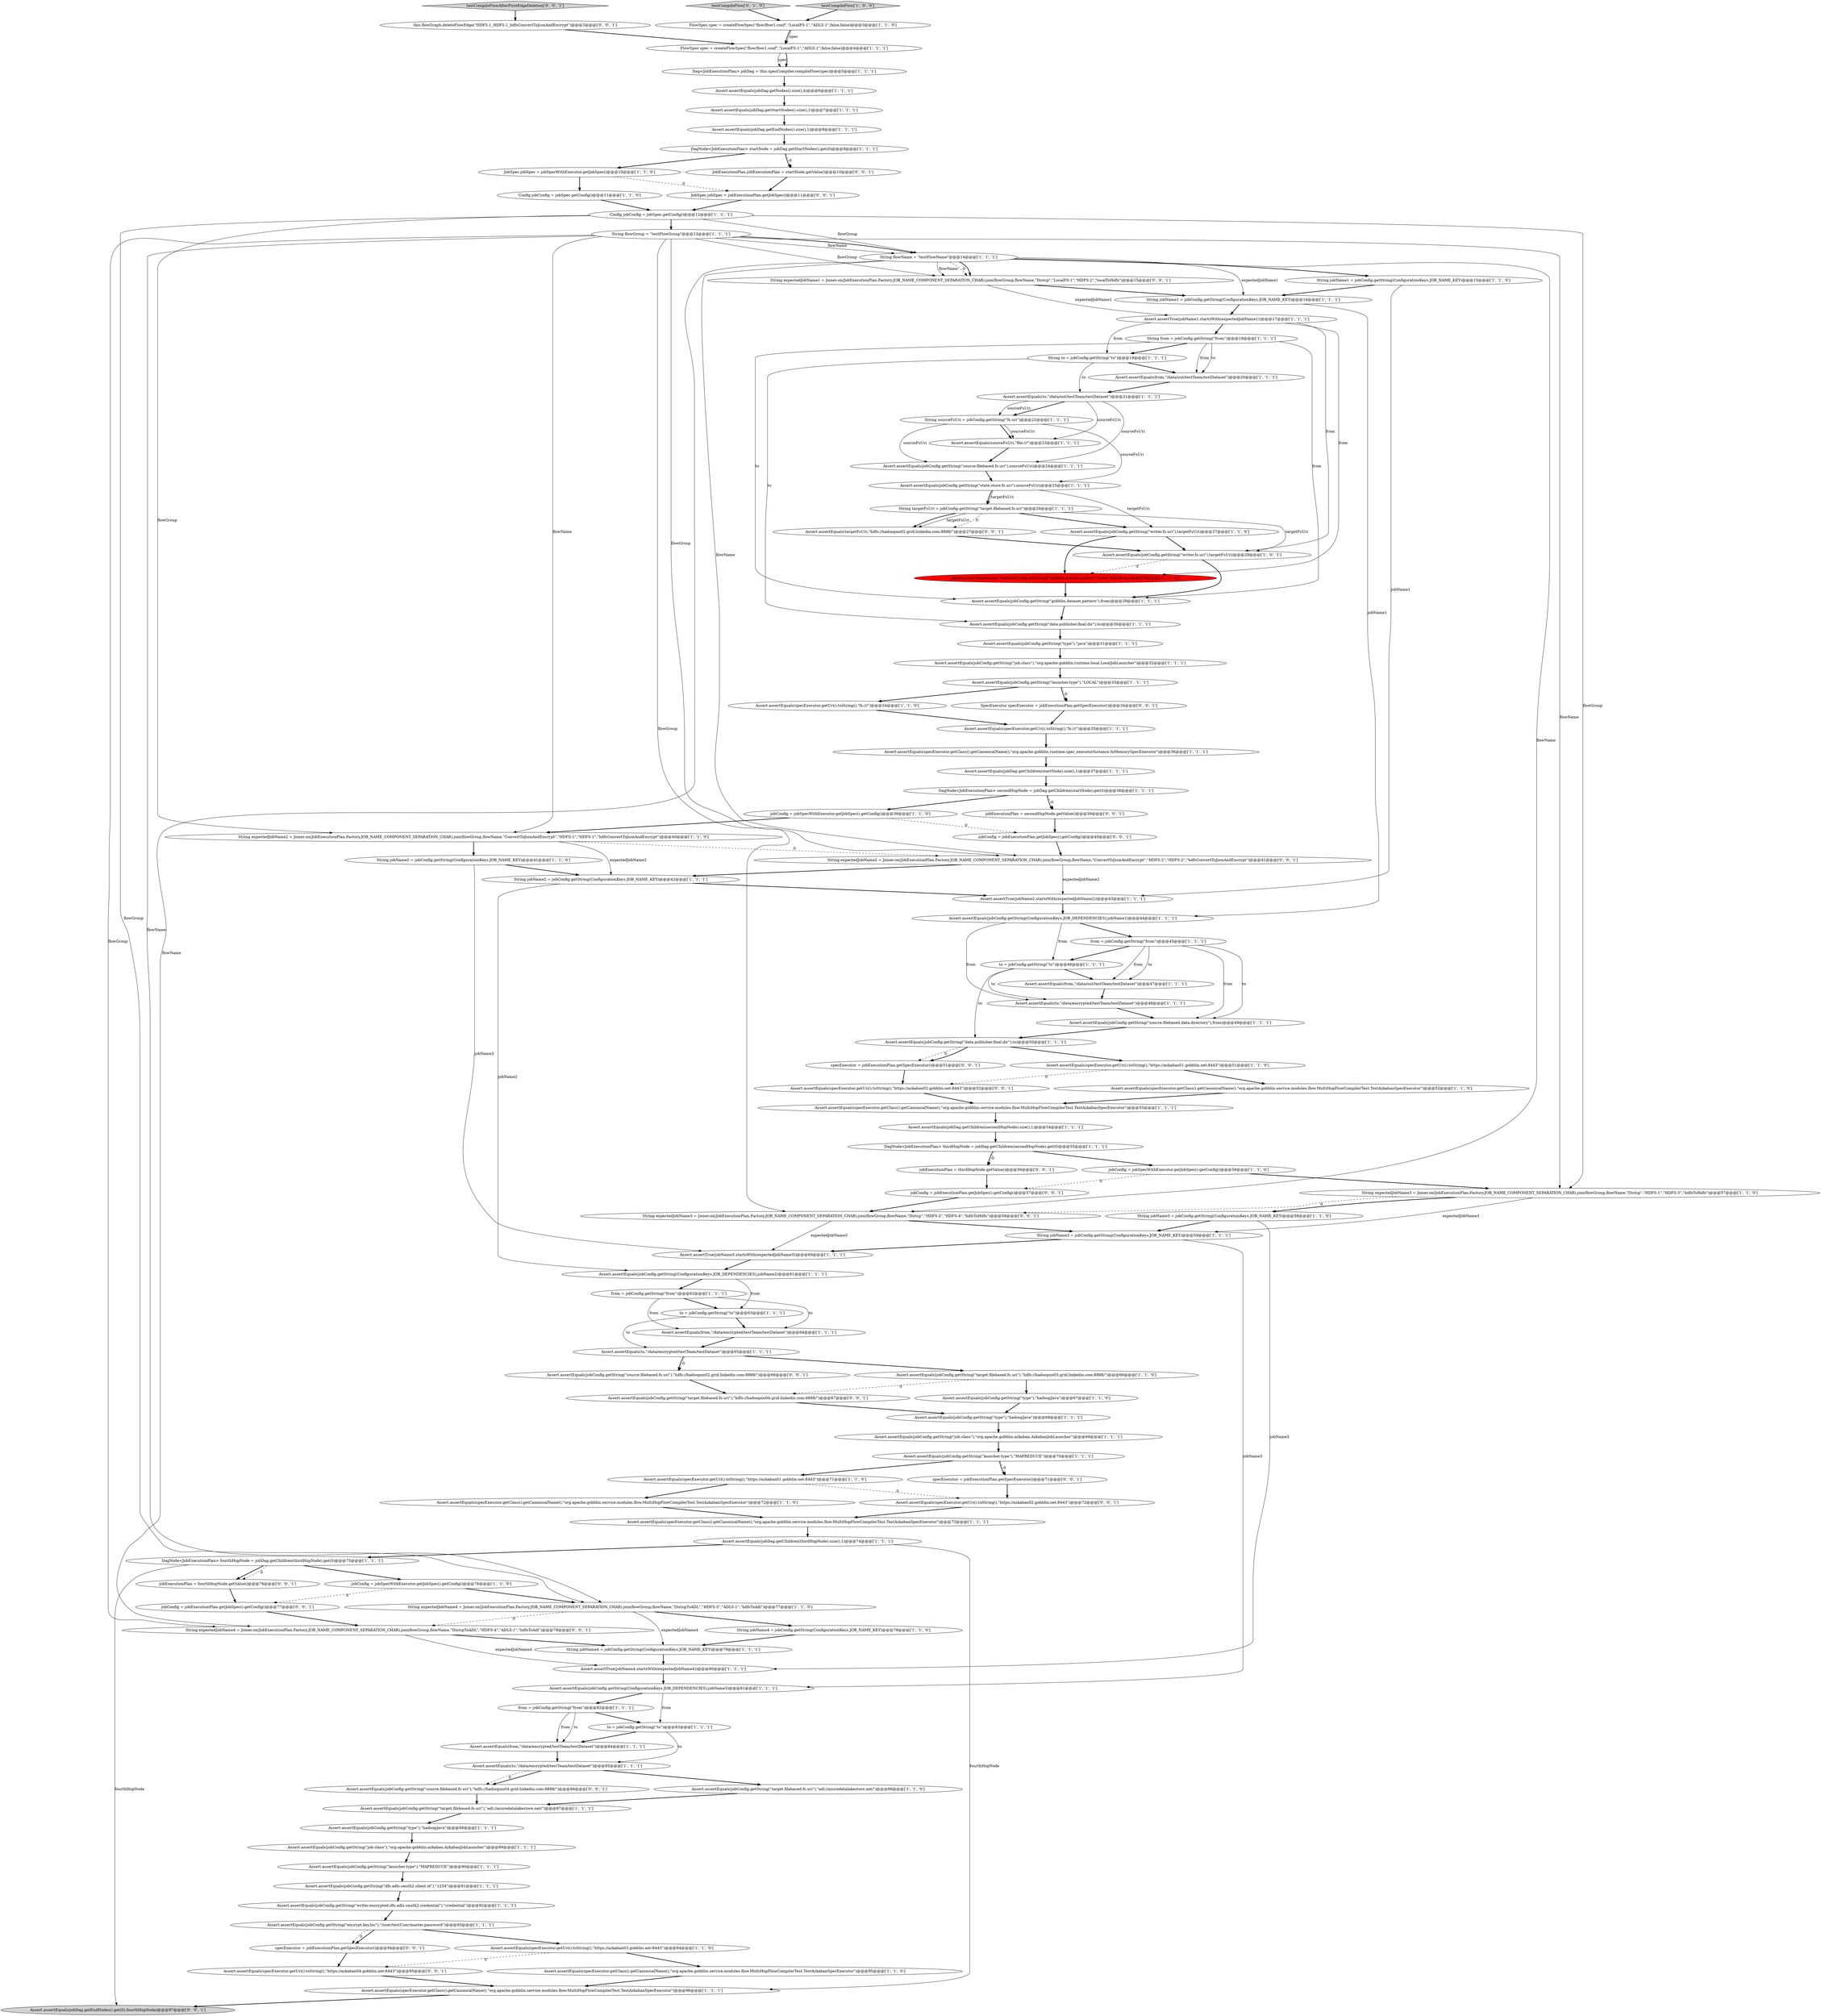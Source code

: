 digraph {
66 [style = filled, label = "Assert.assertEquals(jobConfig.getString(\"job.class\"),\"org.apache.gobblin.runtime.local.LocalJobLauncher\")@@@32@@@['1', '1', '1']", fillcolor = white, shape = ellipse image = "AAA0AAABBB1BBB"];
105 [style = filled, label = "jobConfig = jobExecutionPlan.getJobSpec().getConfig()@@@77@@@['0', '0', '1']", fillcolor = white, shape = ellipse image = "AAA0AAABBB3BBB"];
23 [style = filled, label = "FlowSpec spec = createFlowSpec(\"flow/flow1.conf\",\"LocalFS-1\",\"ADLS-1\",false,false)@@@4@@@['1', '1', '1']", fillcolor = white, shape = ellipse image = "AAA0AAABBB1BBB"];
29 [style = filled, label = "Assert.assertEquals(jobDag.getChildren(startNode).size(),1)@@@37@@@['1', '1', '1']", fillcolor = white, shape = ellipse image = "AAA0AAABBB1BBB"];
27 [style = filled, label = "Dag<JobExecutionPlan> jobDag = this.specCompiler.compileFlow(spec)@@@5@@@['1', '1', '1']", fillcolor = white, shape = ellipse image = "AAA0AAABBB1BBB"];
91 [style = filled, label = "Assert.assertEquals(jobConfig.getString(\"writer.encrypted.dfs.adls.oauth2.credential\"),\"credential\")@@@92@@@['1', '1', '1']", fillcolor = white, shape = ellipse image = "AAA0AAABBB1BBB"];
100 [style = filled, label = "Assert.assertEquals(jobConfig.getString(\"source.filebased.fs.uri\"),\"hdfs://hadoopnn02.grid.linkedin.com:8888/\")@@@66@@@['0', '0', '1']", fillcolor = white, shape = ellipse image = "AAA0AAABBB3BBB"];
36 [style = filled, label = "Assert.assertEquals(to,\"/data/out/testTeam/testDataset\")@@@21@@@['1', '1', '1']", fillcolor = white, shape = ellipse image = "AAA0AAABBB1BBB"];
49 [style = filled, label = "Assert.assertTrue(jobName1.startsWith(expectedJobName1))@@@17@@@['1', '1', '1']", fillcolor = white, shape = ellipse image = "AAA0AAABBB1BBB"];
110 [style = filled, label = "Assert.assertEquals(specExecutor.getUri().toString(),\"https://azkaban02.gobblin.net:8443\")@@@72@@@['0', '0', '1']", fillcolor = white, shape = ellipse image = "AAA0AAABBB3BBB"];
113 [style = filled, label = "Assert.assertEquals(jobDag.getEndNodes().get(0),fourthHopNode)@@@97@@@['0', '0', '1']", fillcolor = lightgray, shape = ellipse image = "AAA0AAABBB3BBB"];
18 [style = filled, label = "Assert.assertEquals(jobConfig.getString(\"target.filebased.fs.uri\"),\"hdfs://hadoopnn03.grid.linkedin.com:8888/\")@@@66@@@['1', '1', '0']", fillcolor = white, shape = ellipse image = "AAA0AAABBB1BBB"];
67 [style = filled, label = "jobConfig = jobSpecWithExecutor.getJobSpec().getConfig()@@@76@@@['1', '1', '0']", fillcolor = white, shape = ellipse image = "AAA0AAABBB1BBB"];
71 [style = filled, label = "Assert.assertTrue(jobName2.startsWith(expectedJobName2))@@@43@@@['1', '1', '1']", fillcolor = white, shape = ellipse image = "AAA0AAABBB1BBB"];
13 [style = filled, label = "Assert.assertEquals(specExecutor.getUri().toString(),\"https://azkaban01.gobblin.net:8443\")@@@51@@@['1', '1', '0']", fillcolor = white, shape = ellipse image = "AAA0AAABBB1BBB"];
35 [style = filled, label = "to = jobConfig.getString(\"to\")@@@83@@@['1', '1', '1']", fillcolor = white, shape = ellipse image = "AAA0AAABBB1BBB"];
70 [style = filled, label = "Assert.assertEquals(to,\"/data/encrypted/testTeam/testDataset\")@@@85@@@['1', '1', '1']", fillcolor = white, shape = ellipse image = "AAA0AAABBB1BBB"];
54 [style = filled, label = "Assert.assertEquals(jobConfig.getString(\"launcher.type\"),\"MAPREDUCE\")@@@90@@@['1', '1', '1']", fillcolor = white, shape = ellipse image = "AAA0AAABBB1BBB"];
58 [style = filled, label = "Assert.assertEquals(jobConfig.getString(\"data.publisher.final.dir\"),to)@@@30@@@['1', '1', '1']", fillcolor = white, shape = ellipse image = "AAA0AAABBB1BBB"];
39 [style = filled, label = "Config jobConfig = jobSpec.getConfig()@@@12@@@['1', '1', '1']", fillcolor = white, shape = ellipse image = "AAA0AAABBB1BBB"];
86 [style = filled, label = "Assert.assertEquals(jobConfig.getString(\"job.class\"),\"org.apache.gobblin.azkaban.AzkabanJobLauncher\")@@@89@@@['1', '1', '1']", fillcolor = white, shape = ellipse image = "AAA0AAABBB1BBB"];
9 [style = filled, label = "Assert.assertEquals(jobConfig.getString(\"data.publisher.final.dir\"),to)@@@50@@@['1', '1', '1']", fillcolor = white, shape = ellipse image = "AAA0AAABBB1BBB"];
32 [style = filled, label = "Assert.assertEquals(jobConfig.getString(\"launcher.type\"),\"LOCAL\")@@@33@@@['1', '1', '1']", fillcolor = white, shape = ellipse image = "AAA0AAABBB1BBB"];
68 [style = filled, label = "Assert.assertEquals(from,\"/data/encrypted/testTeam/testDataset\")@@@64@@@['1', '1', '1']", fillcolor = white, shape = ellipse image = "AAA0AAABBB1BBB"];
16 [style = filled, label = "String jobName1 = jobConfig.getString(ConfigurationKeys.JOB_NAME_KEY)@@@16@@@['1', '1', '1']", fillcolor = white, shape = ellipse image = "AAA0AAABBB1BBB"];
85 [style = filled, label = "String expectedJobName4 = Joiner.on(JobExecutionPlan.Factory.JOB_NAME_COMPONENT_SEPARATION_CHAR).join(flowGroup,flowName,\"DistcpToADL\",\"HDFS-3\",\"ADLS-1\",\"hdfsToAdl\")@@@77@@@['1', '1', '0']", fillcolor = white, shape = ellipse image = "AAA0AAABBB1BBB"];
2 [style = filled, label = "String flowGroup = \"testFlowGroup\"@@@13@@@['1', '1', '1']", fillcolor = white, shape = ellipse image = "AAA0AAABBB1BBB"];
57 [style = filled, label = "Assert.assertEquals(jobDag.getEndNodes().size(),1)@@@8@@@['1', '1', '1']", fillcolor = white, shape = ellipse image = "AAA0AAABBB1BBB"];
59 [style = filled, label = "jobConfig = jobSpecWithExecutor.getJobSpec().getConfig()@@@56@@@['1', '1', '0']", fillcolor = white, shape = ellipse image = "AAA0AAABBB1BBB"];
17 [style = filled, label = "Assert.assertEquals(specExecutor.getUri().toString(),\"https://azkaban01.gobblin.net:8443\")@@@71@@@['1', '1', '0']", fillcolor = white, shape = ellipse image = "AAA0AAABBB1BBB"];
121 [style = filled, label = "String expectedJobName3 = Joiner.on(JobExecutionPlan.Factory.JOB_NAME_COMPONENT_SEPARATION_CHAR).join(flowGroup,flowName,\"Distcp\",\"HDFS-2\",\"HDFS-4\",\"hdfsToHdfs\")@@@58@@@['0', '0', '1']", fillcolor = white, shape = ellipse image = "AAA0AAABBB3BBB"];
78 [style = filled, label = "DagNode<JobExecutionPlan> thirdHopNode = jobDag.getChildren(secondHopNode).get(0)@@@55@@@['1', '1', '1']", fillcolor = white, shape = ellipse image = "AAA0AAABBB1BBB"];
22 [style = filled, label = "from = jobConfig.getString(\"from\")@@@62@@@['1', '1', '1']", fillcolor = white, shape = ellipse image = "AAA0AAABBB1BBB"];
108 [style = filled, label = "specExecutor = jobExecutionPlan.getSpecExecutor()@@@94@@@['0', '0', '1']", fillcolor = white, shape = ellipse image = "AAA0AAABBB3BBB"];
11 [style = filled, label = "testCompileFlow['1', '0', '0']", fillcolor = lightgray, shape = diamond image = "AAA0AAABBB1BBB"];
1 [style = filled, label = "Assert.assertEquals(jobConfig.getString(\"target.filebased.fs.uri\"),\"adl://azuredatalakestore.net/\")@@@87@@@['1', '1', '1']", fillcolor = white, shape = ellipse image = "AAA0AAABBB1BBB"];
15 [style = filled, label = "String jobName3 = jobConfig.getString(ConfigurationKeys.JOB_NAME_KEY)@@@59@@@['1', '1', '1']", fillcolor = white, shape = ellipse image = "AAA0AAABBB1BBB"];
93 [style = filled, label = "String flowName = \"testFlowName\"@@@14@@@['1', '1', '1']", fillcolor = white, shape = ellipse image = "AAA0AAABBB1BBB"];
115 [style = filled, label = "Assert.assertEquals(jobConfig.getString(\"source.filebased.fs.uri\"),\"hdfs://hadoopnn04.grid.linkedin.com:8888/\")@@@86@@@['0', '0', '1']", fillcolor = white, shape = ellipse image = "AAA0AAABBB3BBB"];
46 [style = filled, label = "String jobName4 = jobConfig.getString(ConfigurationKeys.JOB_NAME_KEY)@@@79@@@['1', '1', '1']", fillcolor = white, shape = ellipse image = "AAA0AAABBB1BBB"];
42 [style = filled, label = "Assert.assertEquals(jobConfig.getString(\"writer.fs.uri\"),targetFsUri)@@@28@@@['1', '0', '1']", fillcolor = white, shape = ellipse image = "AAA0AAABBB1BBB"];
69 [style = filled, label = "Assert.assertEquals(jobDag.getChildren(thirdHopNode).size(),1)@@@74@@@['1', '1', '1']", fillcolor = white, shape = ellipse image = "AAA0AAABBB1BBB"];
102 [style = filled, label = "jobConfig = jobExecutionPlan.getJobSpec().getConfig()@@@57@@@['0', '0', '1']", fillcolor = white, shape = ellipse image = "AAA0AAABBB3BBB"];
62 [style = filled, label = "from = jobConfig.getString(\"from\")@@@82@@@['1', '1', '1']", fillcolor = white, shape = ellipse image = "AAA0AAABBB1BBB"];
73 [style = filled, label = "Assert.assertEquals(jobConfig.getString(\"type\"),\"hadoopJava\")@@@67@@@['1', '1', '0']", fillcolor = white, shape = ellipse image = "AAA0AAABBB1BBB"];
5 [style = filled, label = "Assert.assertEquals(sourceFsUri,\"file:///\")@@@23@@@['1', '1', '1']", fillcolor = white, shape = ellipse image = "AAA0AAABBB1BBB"];
90 [style = filled, label = "Assert.assertEquals(to,\"/data/encrypted/testTeam/testDataset\")@@@48@@@['1', '1', '1']", fillcolor = white, shape = ellipse image = "AAA0AAABBB1BBB"];
45 [style = filled, label = "String jobName4 = jobConfig.getString(ConfigurationKeys.JOB_NAME_KEY)@@@78@@@['1', '1', '0']", fillcolor = white, shape = ellipse image = "AAA0AAABBB1BBB"];
83 [style = filled, label = "Assert.assertEquals(jobDag.getChildren(secondHopNode).size(),1)@@@54@@@['1', '1', '1']", fillcolor = white, shape = ellipse image = "AAA0AAABBB1BBB"];
95 [style = filled, label = "Assert.assertEquals(new Path(jobConfig.getString(\"gobblin.dataset.pattern\")),new Path(from))@@@28@@@['0', '1', '0']", fillcolor = red, shape = ellipse image = "AAA1AAABBB2BBB"];
72 [style = filled, label = "Assert.assertEquals(jobConfig.getString(ConfigurationKeys.JOB_DEPENDENCIES),jobName3)@@@81@@@['1', '1', '1']", fillcolor = white, shape = ellipse image = "AAA0AAABBB1BBB"];
117 [style = filled, label = "specExecutor = jobExecutionPlan.getSpecExecutor()@@@51@@@['0', '0', '1']", fillcolor = white, shape = ellipse image = "AAA0AAABBB3BBB"];
64 [style = filled, label = "jobConfig = jobSpecWithExecutor.getJobSpec().getConfig()@@@39@@@['1', '1', '0']", fillcolor = white, shape = ellipse image = "AAA0AAABBB1BBB"];
112 [style = filled, label = "jobExecutionPlan = fourthHopNode.getValue()@@@76@@@['0', '0', '1']", fillcolor = white, shape = ellipse image = "AAA0AAABBB3BBB"];
87 [style = filled, label = "Assert.assertEquals(jobDag.getNodes().size(),4)@@@6@@@['1', '1', '1']", fillcolor = white, shape = ellipse image = "AAA0AAABBB1BBB"];
19 [style = filled, label = "Assert.assertEquals(jobConfig.getString(\"state.store.fs.uri\"),sourceFsUri)@@@25@@@['1', '1', '1']", fillcolor = white, shape = ellipse image = "AAA0AAABBB1BBB"];
82 [style = filled, label = "String sourceFsUri = jobConfig.getString(\"fs.uri\")@@@22@@@['1', '1', '1']", fillcolor = white, shape = ellipse image = "AAA0AAABBB1BBB"];
55 [style = filled, label = "Assert.assertEquals(jobConfig.getString(\"type\"),\"hadoopJava\")@@@68@@@['1', '1', '1']", fillcolor = white, shape = ellipse image = "AAA0AAABBB1BBB"];
80 [style = filled, label = "Assert.assertEquals(jobConfig.getString(\"job.class\"),\"org.apache.gobblin.azkaban.AzkabanJobLauncher\")@@@69@@@['1', '1', '1']", fillcolor = white, shape = ellipse image = "AAA0AAABBB1BBB"];
114 [style = filled, label = "jobExecutionPlan = thirdHopNode.getValue()@@@56@@@['0', '0', '1']", fillcolor = white, shape = ellipse image = "AAA0AAABBB3BBB"];
61 [style = filled, label = "Assert.assertEquals(jobConfig.getString(\"source.filebased.fs.uri\"),sourceFsUri)@@@24@@@['1', '1', '1']", fillcolor = white, shape = ellipse image = "AAA0AAABBB1BBB"];
111 [style = filled, label = "String expectedJobName4 = Joiner.on(JobExecutionPlan.Factory.JOB_NAME_COMPONENT_SEPARATION_CHAR).join(flowGroup,flowName,\"DistcpToADL\",\"HDFS-4\",\"ADLS-1\",\"hdfsToAdl\")@@@78@@@['0', '0', '1']", fillcolor = white, shape = ellipse image = "AAA0AAABBB3BBB"];
107 [style = filled, label = "this.flowGraph.deleteFlowEdge(\"HDFS-1_HDFS-1_hdfsConvertToJsonAndEncrypt\")@@@3@@@['0', '0', '1']", fillcolor = white, shape = ellipse image = "AAA0AAABBB3BBB"];
81 [style = filled, label = "Assert.assertEquals(specExecutor.getUri().toString(),\"https://azkaban03.gobblin.net:8443\")@@@94@@@['1', '1', '0']", fillcolor = white, shape = ellipse image = "AAA0AAABBB1BBB"];
38 [style = filled, label = "Assert.assertEquals(specExecutor.getClass().getCanonicalName(),\"org.apache.gobblin.runtime.spec_executorInstance.InMemorySpecExecutor\")@@@36@@@['1', '1', '1']", fillcolor = white, shape = ellipse image = "AAA0AAABBB1BBB"];
97 [style = filled, label = "JobSpec jobSpec = jobExecutionPlan.getJobSpec()@@@11@@@['0', '0', '1']", fillcolor = white, shape = ellipse image = "AAA0AAABBB3BBB"];
96 [style = filled, label = "testCompileFlow['0', '1', '0']", fillcolor = lightgray, shape = diamond image = "AAA0AAABBB2BBB"];
104 [style = filled, label = "Assert.assertEquals(targetFsUri,\"hdfs://hadoopnn02.grid.linkedin.com:8888/\")@@@27@@@['0', '0', '1']", fillcolor = white, shape = ellipse image = "AAA0AAABBB3BBB"];
56 [style = filled, label = "Assert.assertEquals(jobConfig.getString(\"writer.fs.uri\"),targetFsUri)@@@27@@@['1', '1', '0']", fillcolor = white, shape = ellipse image = "AAA0AAABBB1BBB"];
31 [style = filled, label = "Assert.assertEquals(jobConfig.getString(\"type\"),\"hadoopJava\")@@@88@@@['1', '1', '1']", fillcolor = white, shape = ellipse image = "AAA0AAABBB1BBB"];
106 [style = filled, label = "Assert.assertEquals(specExecutor.getUri().toString(),\"https://azkaban02.gobblin.net:8443\")@@@52@@@['0', '0', '1']", fillcolor = white, shape = ellipse image = "AAA0AAABBB3BBB"];
84 [style = filled, label = "DagNode<JobExecutionPlan> fourthHopNode = jobDag.getChildren(thirdHopNode).get(0)@@@75@@@['1', '1', '1']", fillcolor = white, shape = ellipse image = "AAA0AAABBB1BBB"];
41 [style = filled, label = "Assert.assertEquals(to,\"/data/encrypted/testTeam/testDataset\")@@@65@@@['1', '1', '1']", fillcolor = white, shape = ellipse image = "AAA0AAABBB1BBB"];
40 [style = filled, label = "Assert.assertEquals(specExecutor.getClass().getCanonicalName(),\"org.apache.gobblin.service.modules.flow.MultiHopFlowCompilerTest.TestAzkabanSpecExecutor\")@@@72@@@['1', '1', '0']", fillcolor = white, shape = ellipse image = "AAA0AAABBB1BBB"];
33 [style = filled, label = "Assert.assertEquals(from,\"/data/out/testTeam/testDataset\")@@@20@@@['1', '1', '1']", fillcolor = white, shape = ellipse image = "AAA0AAABBB1BBB"];
8 [style = filled, label = "Assert.assertEquals(from,\"/data/out/testTeam/testDataset\")@@@47@@@['1', '1', '1']", fillcolor = white, shape = ellipse image = "AAA0AAABBB1BBB"];
6 [style = filled, label = "String jobName3 = jobConfig.getString(ConfigurationKeys.JOB_NAME_KEY)@@@58@@@['1', '1', '0']", fillcolor = white, shape = ellipse image = "AAA0AAABBB1BBB"];
109 [style = filled, label = "SpecExecutor specExecutor = jobExecutionPlan.getSpecExecutor()@@@34@@@['0', '0', '1']", fillcolor = white, shape = ellipse image = "AAA0AAABBB3BBB"];
21 [style = filled, label = "Assert.assertTrue(jobName4.startsWith(expectedJobName4))@@@80@@@['1', '1', '1']", fillcolor = white, shape = ellipse image = "AAA0AAABBB1BBB"];
10 [style = filled, label = "JobSpec jobSpec = jobSpecWithExecutor.getJobSpec()@@@10@@@['1', '1', '0']", fillcolor = white, shape = ellipse image = "AAA0AAABBB1BBB"];
88 [style = filled, label = "Assert.assertEquals(specExecutor.getUri().toString(),\"fs:///\")@@@35@@@['1', '1', '1']", fillcolor = white, shape = ellipse image = "AAA0AAABBB1BBB"];
24 [style = filled, label = "Assert.assertEquals(jobConfig.getString(\"gobblin.dataset.pattern\"),from)@@@29@@@['1', '1', '1']", fillcolor = white, shape = ellipse image = "AAA0AAABBB1BBB"];
30 [style = filled, label = "FlowSpec spec = createFlowSpec(\"flow/flow1.conf\",\"LocalFS-1\",\"ADLS-1\",false,false)@@@3@@@['1', '1', '0']", fillcolor = white, shape = ellipse image = "AAA0AAABBB1BBB"];
34 [style = filled, label = "Assert.assertEquals(jobConfig.getString(\"type\"),\"java\")@@@31@@@['1', '1', '1']", fillcolor = white, shape = ellipse image = "AAA0AAABBB1BBB"];
44 [style = filled, label = "String jobName2 = jobConfig.getString(ConfigurationKeys.JOB_NAME_KEY)@@@42@@@['1', '1', '1']", fillcolor = white, shape = ellipse image = "AAA0AAABBB1BBB"];
53 [style = filled, label = "Assert.assertEquals(specExecutor.getClass().getCanonicalName(),\"org.apache.gobblin.service.modules.flow.MultiHopFlowCompilerTest.TestAzkabanSpecExecutor\")@@@95@@@['1', '1', '0']", fillcolor = white, shape = ellipse image = "AAA0AAABBB1BBB"];
60 [style = filled, label = "Assert.assertEquals(jobConfig.getString(ConfigurationKeys.JOB_DEPENDENCIES),jobName2)@@@61@@@['1', '1', '1']", fillcolor = white, shape = ellipse image = "AAA0AAABBB1BBB"];
116 [style = filled, label = "jobConfig = jobExecutionPlan.getJobSpec().getConfig()@@@40@@@['0', '0', '1']", fillcolor = white, shape = ellipse image = "AAA0AAABBB3BBB"];
118 [style = filled, label = "String expectedJobName2 = Joiner.on(JobExecutionPlan.Factory.JOB_NAME_COMPONENT_SEPARATION_CHAR).join(flowGroup,flowName,\"ConvertToJsonAndEncrypt\",\"HDFS-2\",\"HDFS-2\",\"hdfsConvertToJsonAndEncrypt\")@@@41@@@['0', '0', '1']", fillcolor = white, shape = ellipse image = "AAA0AAABBB3BBB"];
25 [style = filled, label = "Assert.assertEquals(jobConfig.getString(\"source.filebased.data.directory\"),from)@@@49@@@['1', '1', '1']", fillcolor = white, shape = ellipse image = "AAA0AAABBB1BBB"];
48 [style = filled, label = "from = jobConfig.getString(\"from\")@@@45@@@['1', '1', '1']", fillcolor = white, shape = ellipse image = "AAA0AAABBB1BBB"];
65 [style = filled, label = "Assert.assertEquals(jobConfig.getString(\"dfs.adls.oauth2.client.id\"),\"1234\")@@@91@@@['1', '1', '1']", fillcolor = white, shape = ellipse image = "AAA0AAABBB1BBB"];
43 [style = filled, label = "Assert.assertEquals(jobConfig.getString(\"encrypt.key.loc\"),\"/user/testUser/master.password\")@@@93@@@['1', '1', '1']", fillcolor = white, shape = ellipse image = "AAA0AAABBB1BBB"];
122 [style = filled, label = "testCompileFlowAfterFirstEdgeDeletion['0', '0', '1']", fillcolor = lightgray, shape = diamond image = "AAA0AAABBB3BBB"];
3 [style = filled, label = "Assert.assertEquals(jobConfig.getString(\"launcher.type\"),\"MAPREDUCE\")@@@70@@@['1', '1', '1']", fillcolor = white, shape = ellipse image = "AAA0AAABBB1BBB"];
92 [style = filled, label = "String expectedJobName2 = Joiner.on(JobExecutionPlan.Factory.JOB_NAME_COMPONENT_SEPARATION_CHAR).join(flowGroup,flowName,\"ConvertToJsonAndEncrypt\",\"HDFS-1\",\"HDFS-1\",\"hdfsConvertToJsonAndEncrypt\")@@@40@@@['1', '1', '0']", fillcolor = white, shape = ellipse image = "AAA0AAABBB1BBB"];
74 [style = filled, label = "Assert.assertTrue(jobName3.startsWith(expectedJobName3))@@@60@@@['1', '1', '1']", fillcolor = white, shape = ellipse image = "AAA0AAABBB1BBB"];
101 [style = filled, label = "Assert.assertEquals(specExecutor.getUri().toString(),\"https://azkaban04.gobblin.net:8443\")@@@95@@@['0', '0', '1']", fillcolor = white, shape = ellipse image = "AAA0AAABBB3BBB"];
47 [style = filled, label = "Config jobConfig = jobSpec.getConfig()@@@11@@@['1', '1', '0']", fillcolor = white, shape = ellipse image = "AAA0AAABBB1BBB"];
20 [style = filled, label = "Assert.assertEquals(specExecutor.getClass().getCanonicalName(),\"org.apache.gobblin.service.modules.flow.MultiHopFlowCompilerTest.TestAzkabanSpecExecutor\")@@@52@@@['1', '1', '0']", fillcolor = white, shape = ellipse image = "AAA0AAABBB1BBB"];
52 [style = filled, label = "String to = jobConfig.getString(\"to\")@@@19@@@['1', '1', '1']", fillcolor = white, shape = ellipse image = "AAA0AAABBB1BBB"];
103 [style = filled, label = "specExecutor = jobExecutionPlan.getSpecExecutor()@@@71@@@['0', '0', '1']", fillcolor = white, shape = ellipse image = "AAA0AAABBB3BBB"];
37 [style = filled, label = "String targetFsUri = jobConfig.getString(\"target.filebased.fs.uri\")@@@26@@@['1', '1', '1']", fillcolor = white, shape = ellipse image = "AAA0AAABBB1BBB"];
77 [style = filled, label = "to = jobConfig.getString(\"to\")@@@46@@@['1', '1', '1']", fillcolor = white, shape = ellipse image = "AAA0AAABBB1BBB"];
0 [style = filled, label = "String from = jobConfig.getString(\"from\")@@@18@@@['1', '1', '1']", fillcolor = white, shape = ellipse image = "AAA0AAABBB1BBB"];
99 [style = filled, label = "Assert.assertEquals(jobConfig.getString(\"target.filebased.fs.uri\"),\"hdfs://hadoopnn04.grid.linkedin.com:8888/\")@@@67@@@['0', '0', '1']", fillcolor = white, shape = ellipse image = "AAA0AAABBB3BBB"];
75 [style = filled, label = "Assert.assertEquals(specExecutor.getUri().toString(),\"fs:///\")@@@34@@@['1', '1', '0']", fillcolor = white, shape = ellipse image = "AAA0AAABBB1BBB"];
76 [style = filled, label = "Assert.assertEquals(specExecutor.getClass().getCanonicalName(),\"org.apache.gobblin.service.modules.flow.MultiHopFlowCompilerTest.TestAzkabanSpecExecutor\")@@@53@@@['1', '1', '1']", fillcolor = white, shape = ellipse image = "AAA0AAABBB1BBB"];
120 [style = filled, label = "String expectedJobName1 = Joiner.on(JobExecutionPlan.Factory.JOB_NAME_COMPONENT_SEPARATION_CHAR).join(flowGroup,flowName,\"Distcp\",\"LocalFS-1\",\"HDFS-2\",\"localToHdfs\")@@@15@@@['0', '0', '1']", fillcolor = white, shape = ellipse image = "AAA0AAABBB3BBB"];
51 [style = filled, label = "Assert.assertEquals(jobDag.getStartNodes().size(),1)@@@7@@@['1', '1', '1']", fillcolor = white, shape = ellipse image = "AAA0AAABBB1BBB"];
79 [style = filled, label = "String expectedJobName3 = Joiner.on(JobExecutionPlan.Factory.JOB_NAME_COMPONENT_SEPARATION_CHAR).join(flowGroup,flowName,\"Distcp\",\"HDFS-1\",\"HDFS-3\",\"hdfsToHdfs\")@@@57@@@['1', '1', '0']", fillcolor = white, shape = ellipse image = "AAA0AAABBB1BBB"];
89 [style = filled, label = "Assert.assertEquals(jobConfig.getString(\"target.filebased.fs.uri\"),\"adl://azuredatalakestore.net/\")@@@86@@@['1', '1', '0']", fillcolor = white, shape = ellipse image = "AAA0AAABBB1BBB"];
119 [style = filled, label = "JobExecutionPlan jobExecutionPlan = startNode.getValue()@@@10@@@['0', '0', '1']", fillcolor = white, shape = ellipse image = "AAA0AAABBB3BBB"];
14 [style = filled, label = "to = jobConfig.getString(\"to\")@@@63@@@['1', '1', '1']", fillcolor = white, shape = ellipse image = "AAA0AAABBB1BBB"];
50 [style = filled, label = "Assert.assertEquals(jobConfig.getString(ConfigurationKeys.JOB_DEPENDENCIES),jobName1)@@@44@@@['1', '1', '1']", fillcolor = white, shape = ellipse image = "AAA0AAABBB1BBB"];
94 [style = filled, label = "String jobName1 = jobConfig.getString(ConfigurationKeys.JOB_NAME_KEY)@@@15@@@['1', '1', '0']", fillcolor = white, shape = ellipse image = "AAA0AAABBB1BBB"];
7 [style = filled, label = "DagNode<JobExecutionPlan> secondHopNode = jobDag.getChildren(startNode).get(0)@@@38@@@['1', '1', '1']", fillcolor = white, shape = ellipse image = "AAA0AAABBB1BBB"];
26 [style = filled, label = "Assert.assertEquals(specExecutor.getClass().getCanonicalName(),\"org.apache.gobblin.service.modules.flow.MultiHopFlowCompilerTest.TestAzkabanSpecExecutor\")@@@96@@@['1', '1', '1']", fillcolor = white, shape = ellipse image = "AAA0AAABBB1BBB"];
63 [style = filled, label = "String jobName2 = jobConfig.getString(ConfigurationKeys.JOB_NAME_KEY)@@@41@@@['1', '1', '0']", fillcolor = white, shape = ellipse image = "AAA0AAABBB1BBB"];
4 [style = filled, label = "DagNode<JobExecutionPlan> startNode = jobDag.getStartNodes().get(0)@@@9@@@['1', '1', '1']", fillcolor = white, shape = ellipse image = "AAA0AAABBB1BBB"];
28 [style = filled, label = "Assert.assertEquals(from,\"/data/encrypted/testTeam/testDataset\")@@@84@@@['1', '1', '1']", fillcolor = white, shape = ellipse image = "AAA0AAABBB1BBB"];
12 [style = filled, label = "Assert.assertEquals(specExecutor.getClass().getCanonicalName(),\"org.apache.gobblin.service.modules.flow.MultiHopFlowCompilerTest.TestAzkabanSpecExecutor\")@@@73@@@['1', '1', '1']", fillcolor = white, shape = ellipse image = "AAA0AAABBB1BBB"];
98 [style = filled, label = "jobExecutionPlan = secondHopNode.getValue()@@@39@@@['0', '0', '1']", fillcolor = white, shape = ellipse image = "AAA0AAABBB3BBB"];
44->71 [style = bold, label=""];
2->85 [style = solid, label="flowName"];
48->77 [style = bold, label=""];
31->86 [style = bold, label=""];
88->38 [style = bold, label=""];
91->43 [style = bold, label=""];
32->109 [style = dashed, label="0"];
14->41 [style = solid, label="to"];
2->121 [style = solid, label="flowGroup"];
99->55 [style = bold, label=""];
24->58 [style = bold, label=""];
79->6 [style = bold, label=""];
61->19 [style = bold, label=""];
82->5 [style = bold, label=""];
2->93 [style = solid, label="flowName"];
60->22 [style = bold, label=""];
116->118 [style = bold, label=""];
92->44 [style = solid, label="expectedJobName2"];
94->71 [style = solid, label="jobName1"];
111->21 [style = solid, label="expectedJobName4"];
43->81 [style = bold, label=""];
9->117 [style = bold, label=""];
49->0 [style = bold, label=""];
100->99 [style = bold, label=""];
56->95 [style = bold, label=""];
78->114 [style = dashed, label="0"];
107->23 [style = bold, label=""];
110->12 [style = bold, label=""];
54->65 [style = bold, label=""];
35->70 [style = solid, label="to"];
3->103 [style = dashed, label="0"];
0->33 [style = solid, label="from"];
0->52 [style = bold, label=""];
77->8 [style = bold, label=""];
32->109 [style = bold, label=""];
48->8 [style = solid, label="from"];
36->82 [style = bold, label=""];
120->16 [style = bold, label=""];
46->21 [style = bold, label=""];
21->72 [style = bold, label=""];
16->49 [style = bold, label=""];
36->61 [style = solid, label="sourceFsUri"];
93->94 [style = bold, label=""];
112->105 [style = bold, label=""];
2->79 [style = solid, label="flowName"];
37->104 [style = bold, label=""];
36->82 [style = solid, label="sourceFsUri"];
64->92 [style = bold, label=""];
49->52 [style = solid, label="from"];
83->78 [style = bold, label=""];
118->44 [style = bold, label=""];
13->20 [style = bold, label=""];
78->114 [style = bold, label=""];
43->108 [style = bold, label=""];
1->31 [style = bold, label=""];
89->1 [style = bold, label=""];
111->46 [style = bold, label=""];
104->42 [style = bold, label=""];
55->80 [style = bold, label=""];
65->91 [style = bold, label=""];
121->15 [style = bold, label=""];
79->121 [style = dashed, label="0"];
4->119 [style = dashed, label="0"];
94->16 [style = bold, label=""];
4->119 [style = bold, label=""];
109->88 [style = bold, label=""];
2->111 [style = solid, label="flowGroup"];
67->105 [style = dashed, label="0"];
37->42 [style = solid, label="targetFsUri"];
63->74 [style = solid, label="jobName2"];
19->37 [style = solid, label="targetFsUri"];
39->92 [style = solid, label="flowGroup"];
62->28 [style = solid, label="from"];
47->39 [style = bold, label=""];
90->25 [style = bold, label=""];
98->116 [style = bold, label=""];
117->106 [style = bold, label=""];
19->37 [style = bold, label=""];
0->24 [style = solid, label="to"];
115->1 [style = bold, label=""];
35->28 [style = bold, label=""];
79->15 [style = solid, label="expectedJobName3"];
120->49 [style = solid, label="expectedJobName1"];
77->9 [style = solid, label="to"];
70->115 [style = bold, label=""];
22->68 [style = solid, label="from"];
70->115 [style = dashed, label="0"];
85->46 [style = solid, label="expectedJobName4"];
121->74 [style = solid, label="expectedJobName3"];
81->53 [style = bold, label=""];
73->55 [style = bold, label=""];
2->92 [style = solid, label="flowName"];
33->36 [style = bold, label=""];
52->36 [style = solid, label="to"];
84->113 [style = solid, label="fourthHopNode"];
5->61 [style = bold, label=""];
58->34 [style = bold, label=""];
77->90 [style = solid, label="to"];
96->30 [style = bold, label=""];
45->46 [style = bold, label=""];
93->16 [style = solid, label="expectedJobName1"];
60->14 [style = solid, label="from"];
6->21 [style = solid, label="jobName3"];
22->14 [style = bold, label=""];
114->102 [style = bold, label=""];
11->30 [style = bold, label=""];
18->73 [style = bold, label=""];
2->118 [style = solid, label="flowGroup"];
2->93 [style = bold, label=""];
82->5 [style = solid, label="sourceFsUri"];
0->24 [style = solid, label="from"];
87->51 [style = bold, label=""];
39->79 [style = solid, label="flowGroup"];
122->107 [style = bold, label=""];
4->10 [style = bold, label=""];
18->99 [style = dashed, label="0"];
14->68 [style = bold, label=""];
92->118 [style = dashed, label="0"];
22->68 [style = solid, label="to"];
52->33 [style = bold, label=""];
93->111 [style = solid, label="flowName"];
7->64 [style = bold, label=""];
78->59 [style = bold, label=""];
25->9 [style = bold, label=""];
32->75 [style = bold, label=""];
106->76 [style = bold, label=""];
17->40 [style = bold, label=""];
39->85 [style = solid, label="flowGroup"];
23->27 [style = solid, label="spec"];
2->120 [style = solid, label="flowGroup"];
84->112 [style = bold, label=""];
93->121 [style = solid, label="flowName"];
62->35 [style = bold, label=""];
50->48 [style = bold, label=""];
41->100 [style = dashed, label="0"];
42->24 [style = bold, label=""];
17->110 [style = dashed, label="0"];
37->104 [style = solid, label="targetFsUri"];
15->72 [style = solid, label="jobName3"];
6->15 [style = bold, label=""];
93->120 [style = solid, label="flowName"];
118->71 [style = solid, label="expectedJobName2"];
92->63 [style = bold, label=""];
105->111 [style = bold, label=""];
48->8 [style = solid, label="to"];
12->69 [style = bold, label=""];
40->12 [style = bold, label=""];
49->42 [style = solid, label="from"];
80->3 [style = bold, label=""];
64->116 [style = dashed, label="0"];
86->54 [style = bold, label=""];
39->2 [style = bold, label=""];
84->112 [style = dashed, label="0"];
53->26 [style = bold, label=""];
74->60 [style = bold, label=""];
48->25 [style = solid, label="to"];
27->87 [style = bold, label=""];
19->56 [style = solid, label="targetFsUri"];
3->17 [style = bold, label=""];
102->121 [style = bold, label=""];
51->57 [style = bold, label=""];
7->98 [style = bold, label=""];
103->110 [style = bold, label=""];
39->93 [style = solid, label="flowGroup"];
41->18 [style = bold, label=""];
93->120 [style = dashed, label="0"];
42->95 [style = dashed, label="0"];
57->4 [style = bold, label=""];
48->25 [style = solid, label="from"];
69->84 [style = bold, label=""];
43->108 [style = dashed, label="0"];
15->74 [style = bold, label=""];
59->79 [style = bold, label=""];
10->97 [style = dashed, label="0"];
63->44 [style = bold, label=""];
34->66 [style = bold, label=""];
30->23 [style = solid, label="spec"];
72->62 [style = bold, label=""];
82->61 [style = solid, label="sourceFsUri"];
16->50 [style = solid, label="jobName1"];
23->27 [style = bold, label=""];
70->89 [style = bold, label=""];
72->35 [style = solid, label="from"];
41->100 [style = bold, label=""];
93->118 [style = solid, label="flowName"];
52->58 [style = solid, label="to"];
0->33 [style = solid, label="to"];
13->106 [style = dashed, label="0"];
84->67 [style = bold, label=""];
38->29 [style = bold, label=""];
30->23 [style = bold, label=""];
9->117 [style = dashed, label="0"];
8->90 [style = bold, label=""];
3->103 [style = bold, label=""];
26->113 [style = bold, label=""];
62->28 [style = solid, label="to"];
44->60 [style = solid, label="jobName2"];
56->42 [style = bold, label=""];
28->70 [style = bold, label=""];
108->101 [style = bold, label=""];
101->26 [style = bold, label=""];
97->39 [style = bold, label=""];
76->83 [style = bold, label=""];
75->88 [style = bold, label=""];
85->111 [style = dashed, label="0"];
49->95 [style = solid, label="from"];
82->19 [style = solid, label="sourceFsUri"];
81->101 [style = dashed, label="0"];
20->76 [style = bold, label=""];
71->50 [style = bold, label=""];
67->85 [style = bold, label=""];
59->102 [style = dashed, label="0"];
119->97 [style = bold, label=""];
10->47 [style = bold, label=""];
69->26 [style = solid, label="fourthHopNode"];
36->5 [style = solid, label="sourceFsUri"];
29->7 [style = bold, label=""];
50->77 [style = solid, label="from"];
85->45 [style = bold, label=""];
50->90 [style = solid, label="from"];
93->120 [style = bold, label=""];
68->41 [style = bold, label=""];
7->98 [style = dashed, label="0"];
66->32 [style = bold, label=""];
37->104 [style = dashed, label="0"];
95->24 [style = bold, label=""];
9->13 [style = bold, label=""];
37->56 [style = bold, label=""];
}
